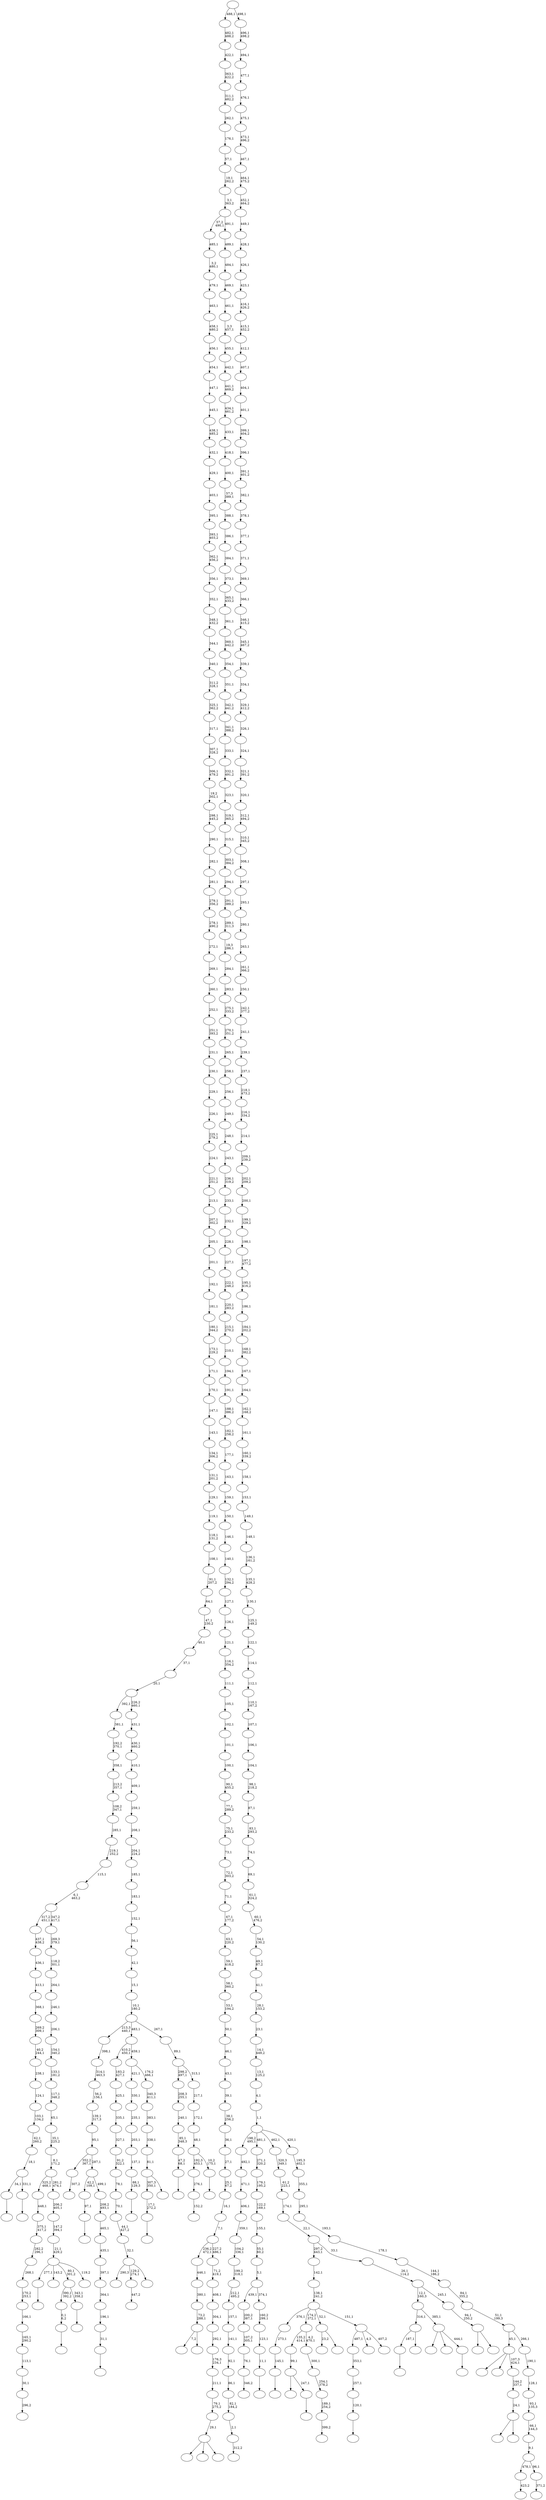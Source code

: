 digraph T {
	550 [label=""]
	549 [label=""]
	548 [label=""]
	547 [label=""]
	546 [label=""]
	545 [label=""]
	544 [label=""]
	543 [label=""]
	542 [label=""]
	541 [label=""]
	540 [label=""]
	539 [label=""]
	538 [label=""]
	537 [label=""]
	536 [label=""]
	535 [label=""]
	534 [label=""]
	533 [label=""]
	532 [label=""]
	531 [label=""]
	530 [label=""]
	529 [label=""]
	528 [label=""]
	527 [label=""]
	526 [label=""]
	525 [label=""]
	524 [label=""]
	523 [label=""]
	522 [label=""]
	521 [label=""]
	520 [label=""]
	519 [label=""]
	518 [label=""]
	517 [label=""]
	516 [label=""]
	515 [label=""]
	514 [label=""]
	513 [label=""]
	512 [label=""]
	511 [label=""]
	510 [label=""]
	509 [label=""]
	508 [label=""]
	507 [label=""]
	506 [label=""]
	505 [label=""]
	504 [label=""]
	503 [label=""]
	502 [label=""]
	501 [label=""]
	500 [label=""]
	499 [label=""]
	498 [label=""]
	497 [label=""]
	496 [label=""]
	495 [label=""]
	494 [label=""]
	493 [label=""]
	492 [label=""]
	491 [label=""]
	490 [label=""]
	489 [label=""]
	488 [label=""]
	487 [label=""]
	486 [label=""]
	485 [label=""]
	484 [label=""]
	483 [label=""]
	482 [label=""]
	481 [label=""]
	480 [label=""]
	479 [label=""]
	478 [label=""]
	477 [label=""]
	476 [label=""]
	475 [label=""]
	474 [label=""]
	473 [label=""]
	472 [label=""]
	471 [label=""]
	470 [label=""]
	469 [label=""]
	468 [label=""]
	467 [label=""]
	466 [label=""]
	465 [label=""]
	464 [label=""]
	463 [label=""]
	462 [label=""]
	461 [label=""]
	460 [label=""]
	459 [label=""]
	458 [label=""]
	457 [label=""]
	456 [label=""]
	455 [label=""]
	454 [label=""]
	453 [label=""]
	452 [label=""]
	451 [label=""]
	450 [label=""]
	449 [label=""]
	448 [label=""]
	447 [label=""]
	446 [label=""]
	445 [label=""]
	444 [label=""]
	443 [label=""]
	442 [label=""]
	441 [label=""]
	440 [label=""]
	439 [label=""]
	438 [label=""]
	437 [label=""]
	436 [label=""]
	435 [label=""]
	434 [label=""]
	433 [label=""]
	432 [label=""]
	431 [label=""]
	430 [label=""]
	429 [label=""]
	428 [label=""]
	427 [label=""]
	426 [label=""]
	425 [label=""]
	424 [label=""]
	423 [label=""]
	422 [label=""]
	421 [label=""]
	420 [label=""]
	419 [label=""]
	418 [label=""]
	417 [label=""]
	416 [label=""]
	415 [label=""]
	414 [label=""]
	413 [label=""]
	412 [label=""]
	411 [label=""]
	410 [label=""]
	409 [label=""]
	408 [label=""]
	407 [label=""]
	406 [label=""]
	405 [label=""]
	404 [label=""]
	403 [label=""]
	402 [label=""]
	401 [label=""]
	400 [label=""]
	399 [label=""]
	398 [label=""]
	397 [label=""]
	396 [label=""]
	395 [label=""]
	394 [label=""]
	393 [label=""]
	392 [label=""]
	391 [label=""]
	390 [label=""]
	389 [label=""]
	388 [label=""]
	387 [label=""]
	386 [label=""]
	385 [label=""]
	384 [label=""]
	383 [label=""]
	382 [label=""]
	381 [label=""]
	380 [label=""]
	379 [label=""]
	378 [label=""]
	377 [label=""]
	376 [label=""]
	375 [label=""]
	374 [label=""]
	373 [label=""]
	372 [label=""]
	371 [label=""]
	370 [label=""]
	369 [label=""]
	368 [label=""]
	367 [label=""]
	366 [label=""]
	365 [label=""]
	364 [label=""]
	363 [label=""]
	362 [label=""]
	361 [label=""]
	360 [label=""]
	359 [label=""]
	358 [label=""]
	357 [label=""]
	356 [label=""]
	355 [label=""]
	354 [label=""]
	353 [label=""]
	352 [label=""]
	351 [label=""]
	350 [label=""]
	349 [label=""]
	348 [label=""]
	347 [label=""]
	346 [label=""]
	345 [label=""]
	344 [label=""]
	343 [label=""]
	342 [label=""]
	341 [label=""]
	340 [label=""]
	339 [label=""]
	338 [label=""]
	337 [label=""]
	336 [label=""]
	335 [label=""]
	334 [label=""]
	333 [label=""]
	332 [label=""]
	331 [label=""]
	330 [label=""]
	329 [label=""]
	328 [label=""]
	327 [label=""]
	326 [label=""]
	325 [label=""]
	324 [label=""]
	323 [label=""]
	322 [label=""]
	321 [label=""]
	320 [label=""]
	319 [label=""]
	318 [label=""]
	317 [label=""]
	316 [label=""]
	315 [label=""]
	314 [label=""]
	313 [label=""]
	312 [label=""]
	311 [label=""]
	310 [label=""]
	309 [label=""]
	308 [label=""]
	307 [label=""]
	306 [label=""]
	305 [label=""]
	304 [label=""]
	303 [label=""]
	302 [label=""]
	301 [label=""]
	300 [label=""]
	299 [label=""]
	298 [label=""]
	297 [label=""]
	296 [label=""]
	295 [label=""]
	294 [label=""]
	293 [label=""]
	292 [label=""]
	291 [label=""]
	290 [label=""]
	289 [label=""]
	288 [label=""]
	287 [label=""]
	286 [label=""]
	285 [label=""]
	284 [label=""]
	283 [label=""]
	282 [label=""]
	281 [label=""]
	280 [label=""]
	279 [label=""]
	278 [label=""]
	277 [label=""]
	276 [label=""]
	275 [label=""]
	274 [label=""]
	273 [label=""]
	272 [label=""]
	271 [label=""]
	270 [label=""]
	269 [label=""]
	268 [label=""]
	267 [label=""]
	266 [label=""]
	265 [label=""]
	264 [label=""]
	263 [label=""]
	262 [label=""]
	261 [label=""]
	260 [label=""]
	259 [label=""]
	258 [label=""]
	257 [label=""]
	256 [label=""]
	255 [label=""]
	254 [label=""]
	253 [label=""]
	252 [label=""]
	251 [label=""]
	250 [label=""]
	249 [label=""]
	248 [label=""]
	247 [label=""]
	246 [label=""]
	245 [label=""]
	244 [label=""]
	243 [label=""]
	242 [label=""]
	241 [label=""]
	240 [label=""]
	239 [label=""]
	238 [label=""]
	237 [label=""]
	236 [label=""]
	235 [label=""]
	234 [label=""]
	233 [label=""]
	232 [label=""]
	231 [label=""]
	230 [label=""]
	229 [label=""]
	228 [label=""]
	227 [label=""]
	226 [label=""]
	225 [label=""]
	224 [label=""]
	223 [label=""]
	222 [label=""]
	221 [label=""]
	220 [label=""]
	219 [label=""]
	218 [label=""]
	217 [label=""]
	216 [label=""]
	215 [label=""]
	214 [label=""]
	213 [label=""]
	212 [label=""]
	211 [label=""]
	210 [label=""]
	209 [label=""]
	208 [label=""]
	207 [label=""]
	206 [label=""]
	205 [label=""]
	204 [label=""]
	203 [label=""]
	202 [label=""]
	201 [label=""]
	200 [label=""]
	199 [label=""]
	198 [label=""]
	197 [label=""]
	196 [label=""]
	195 [label=""]
	194 [label=""]
	193 [label=""]
	192 [label=""]
	191 [label=""]
	190 [label=""]
	189 [label=""]
	188 [label=""]
	187 [label=""]
	186 [label=""]
	185 [label=""]
	184 [label=""]
	183 [label=""]
	182 [label=""]
	181 [label=""]
	180 [label=""]
	179 [label=""]
	178 [label=""]
	177 [label=""]
	176 [label=""]
	175 [label=""]
	174 [label=""]
	173 [label=""]
	172 [label=""]
	171 [label=""]
	170 [label=""]
	169 [label=""]
	168 [label=""]
	167 [label=""]
	166 [label=""]
	165 [label=""]
	164 [label=""]
	163 [label=""]
	162 [label=""]
	161 [label=""]
	160 [label=""]
	159 [label=""]
	158 [label=""]
	157 [label=""]
	156 [label=""]
	155 [label=""]
	154 [label=""]
	153 [label=""]
	152 [label=""]
	151 [label=""]
	150 [label=""]
	149 [label=""]
	148 [label=""]
	147 [label=""]
	146 [label=""]
	145 [label=""]
	144 [label=""]
	143 [label=""]
	142 [label=""]
	141 [label=""]
	140 [label=""]
	139 [label=""]
	138 [label=""]
	137 [label=""]
	136 [label=""]
	135 [label=""]
	134 [label=""]
	133 [label=""]
	132 [label=""]
	131 [label=""]
	130 [label=""]
	129 [label=""]
	128 [label=""]
	127 [label=""]
	126 [label=""]
	125 [label=""]
	124 [label=""]
	123 [label=""]
	122 [label=""]
	121 [label=""]
	120 [label=""]
	119 [label=""]
	118 [label=""]
	117 [label=""]
	116 [label=""]
	115 [label=""]
	114 [label=""]
	113 [label=""]
	112 [label=""]
	111 [label=""]
	110 [label=""]
	109 [label=""]
	108 [label=""]
	107 [label=""]
	106 [label=""]
	105 [label=""]
	104 [label=""]
	103 [label=""]
	102 [label=""]
	101 [label=""]
	100 [label=""]
	99 [label=""]
	98 [label=""]
	97 [label=""]
	96 [label=""]
	95 [label=""]
	94 [label=""]
	93 [label=""]
	92 [label=""]
	91 [label=""]
	90 [label=""]
	89 [label=""]
	88 [label=""]
	87 [label=""]
	86 [label=""]
	85 [label=""]
	84 [label=""]
	83 [label=""]
	82 [label=""]
	81 [label=""]
	80 [label=""]
	79 [label=""]
	78 [label=""]
	77 [label=""]
	76 [label=""]
	75 [label=""]
	74 [label=""]
	73 [label=""]
	72 [label=""]
	71 [label=""]
	70 [label=""]
	69 [label=""]
	68 [label=""]
	67 [label=""]
	66 [label=""]
	65 [label=""]
	64 [label=""]
	63 [label=""]
	62 [label=""]
	61 [label=""]
	60 [label=""]
	59 [label=""]
	58 [label=""]
	57 [label=""]
	56 [label=""]
	55 [label=""]
	54 [label=""]
	53 [label=""]
	52 [label=""]
	51 [label=""]
	50 [label=""]
	49 [label=""]
	48 [label=""]
	47 [label=""]
	46 [label=""]
	45 [label=""]
	44 [label=""]
	43 [label=""]
	42 [label=""]
	41 [label=""]
	40 [label=""]
	39 [label=""]
	38 [label=""]
	37 [label=""]
	36 [label=""]
	35 [label=""]
	34 [label=""]
	33 [label=""]
	32 [label=""]
	31 [label=""]
	30 [label=""]
	29 [label=""]
	28 [label=""]
	27 [label=""]
	26 [label=""]
	25 [label=""]
	24 [label=""]
	23 [label=""]
	22 [label=""]
	21 [label=""]
	20 [label=""]
	19 [label=""]
	18 [label=""]
	17 [label=""]
	16 [label=""]
	15 [label=""]
	14 [label=""]
	13 [label=""]
	12 [label=""]
	11 [label=""]
	10 [label=""]
	9 [label=""]
	8 [label=""]
	7 [label=""]
	6 [label=""]
	5 [label=""]
	4 [label=""]
	3 [label=""]
	2 [label=""]
	1 [label=""]
	0 [label=""]
	549 -> 550 [label=""]
	548 -> 549 [label="88,1\n129,3"]
	547 -> 548 [label="137,1"]
	546 -> 547 [label="203,1"]
	545 -> 546 [label="235,1"]
	544 -> 545 [label="330,1"]
	542 -> 543 [label=""]
	538 -> 542 [label="187,1"]
	538 -> 539 [label=""]
	536 -> 537 [label=""]
	535 -> 536 [label="120,1"]
	534 -> 535 [label="257,1"]
	533 -> 534 [label="353,1"]
	530 -> 531 [label="296,2"]
	529 -> 530 [label="30,1"]
	528 -> 529 [label="113,1"]
	527 -> 528 [label="165,1\n290,2"]
	526 -> 527 [label="166,1"]
	525 -> 526 [label="170,2\n253,1"]
	524 -> 525 [label="268,1"]
	523 -> 524 [label="282,2\n296,1"]
	522 -> 523 [label="375,1\n417,2"]
	521 -> 522 [label="448,1"]
	519 -> 520 [label="312,2"]
	518 -> 519 [label="2,1"]
	517 -> 518 [label="82,1\n184,2"]
	516 -> 517 [label="86,1"]
	515 -> 516 [label="92,1"]
	514 -> 515 [label="141,1"]
	513 -> 514 [label="157,1"]
	512 -> 513 [label="212,1\n495,2"]
	511 -> 512 [label="199,2\n318,1"]
	510 -> 511 [label="104,2\n336,1"]
	509 -> 510 [label="359,1"]
	508 -> 509 [label="406,1"]
	507 -> 508 [label="471,1"]
	506 -> 507 [label="492,1"]
	504 -> 505 [label=""]
	503 -> 504 [label="97,1"]
	500 -> 501 [label=""]
	498 -> 499 [label="447,2"]
	496 -> 497 [label="346,2"]
	495 -> 496 [label="76,1"]
	494 -> 495 [label="107,2\n305,1"]
	493 -> 494 [label="200,2\n387,1"]
	490 -> 491 [label="307,2"]
	488 -> 489 [label=""]
	487 -> 488 [label="145,1"]
	486 -> 487 [label="273,1"]
	482 -> 502 [label="290,3"]
	482 -> 498 [label="129,2\n274,1"]
	482 -> 483 [label=""]
	481 -> 482 [label="32,1"]
	480 -> 481 [label="44,1\n427,2"]
	479 -> 480 [label="70,1"]
	478 -> 479 [label="78,1"]
	477 -> 478 [label="91,2\n322,1"]
	476 -> 477 [label="327,1"]
	475 -> 476 [label="335,1"]
	474 -> 475 [label="425,1"]
	473 -> 474 [label="183,2\n427,1"]
	470 -> 471 [label=""]
	469 -> 470 [label="47,2\n68,1"]
	468 -> 469 [label="85,1\n348,3"]
	467 -> 468 [label="240,1"]
	466 -> 467 [label="208,3\n255,1"]
	464 -> 465 [label="423,2"]
	462 -> 463 [label=""]
	460 -> 485 [label=""]
	460 -> 461 [label=""]
	459 -> 460 [label="24,1"]
	458 -> 459 [label="144,2\n337,1"]
	457 -> 532 [label=""]
	457 -> 492 [label=""]
	457 -> 458 [label="107,3\n424,1"]
	455 -> 456 [label=""]
	454 -> 541 [label=""]
	454 -> 455 [label="247,1"]
	453 -> 454 [label="99,1"]
	451 -> 452 [label=""]
	450 -> 451 [label="17,1\n272,2"]
	448 -> 449 [label=""]
	447 -> 448 [label="31,1"]
	446 -> 447 [label="196,1"]
	445 -> 446 [label="364,1"]
	444 -> 445 [label="397,1"]
	443 -> 444 [label="435,1"]
	442 -> 443 [label="465,1"]
	441 -> 442 [label="208,2\n493,1"]
	440 -> 503 [label="42,2\n109,1"]
	440 -> 441 [label="499,1"]
	439 -> 490 [label="352,2\n367,1"]
	439 -> 440 [label="287,1"]
	438 -> 439 [label="95,1"]
	437 -> 438 [label="139,1\n317,3"]
	436 -> 437 [label="56,2\n156,1"]
	435 -> 436 [label="314,1\n463,3"]
	434 -> 435 [label="398,1"]
	430 -> 431 [label=""]
	429 -> 430 [label="11,1"]
	428 -> 429 [label="123,1"]
	427 -> 428 [label="160,2\n299,1"]
	426 -> 493 [label="439,1"]
	426 -> 427 [label="374,1"]
	425 -> 426 [label="5,1"]
	424 -> 425 [label="55,1\n60,2"]
	423 -> 424 [label="155,1"]
	422 -> 423 [label="122,2\n169,1"]
	421 -> 422 [label="179,1\n195,2"]
	420 -> 421 [label="271,1\n320,2"]
	417 -> 450 [label="307,3\n350,1"]
	417 -> 418 [label=""]
	416 -> 417 [label="81,1"]
	415 -> 416 [label="338,1"]
	414 -> 415 [label="383,1"]
	413 -> 414 [label="340,3\n411,1"]
	412 -> 544 [label="421,1"]
	412 -> 413 [label="176,2\n466,1"]
	411 -> 473 [label="410,2\n450,1"]
	411 -> 412 [label="459,1"]
	408 -> 409 [label="152,2"]
	407 -> 408 [label="276,1"]
	404 -> 405 [label="399,2"]
	403 -> 404 [label="189,1\n254,2"]
	402 -> 403 [label="254,1\n378,2"]
	401 -> 402 [label="300,1"]
	400 -> 453 [label="135,2\n414,1"]
	400 -> 401 [label="4,2\n470,1"]
	397 -> 398 [label=""]
	396 -> 397 [label="0,1\n6,2"]
	394 -> 433 [label="23,2"]
	394 -> 395 [label=""]
	392 -> 393 [label=""]
	391 -> 462 [label="34,1"]
	391 -> 392 [label="331,1"]
	390 -> 391 [label="18,1"]
	389 -> 390 [label="62,1\n260,2"]
	388 -> 389 [label="103,1\n134,2"]
	387 -> 388 [label="124,1"]
	386 -> 387 [label="238,1"]
	385 -> 386 [label="40,2\n244,1"]
	384 -> 385 [label="269,2\n309,1"]
	383 -> 384 [label="368,1"]
	382 -> 383 [label="413,1"]
	381 -> 382 [label="436,1"]
	380 -> 381 [label="437,1\n438,2"]
	378 -> 379 [label=""]
	377 -> 484 [label=""]
	377 -> 419 [label=""]
	377 -> 378 [label="444,1"]
	376 -> 538 [label="316,1"]
	376 -> 377 [label="385,1"]
	374 -> 375 [label=""]
	373 -> 396 [label="390,1\n392,2"]
	373 -> 374 [label="343,1\n358,2"]
	371 -> 540 [label="7,2"]
	371 -> 372 [label=""]
	370 -> 371 [label="73,2\n288,1"]
	369 -> 370 [label="380,1"]
	368 -> 369 [label="446,1"]
	366 -> 500 [label="277,1"]
	366 -> 410 [label="143,2"]
	366 -> 373 [label="80,1\n301,2"]
	366 -> 367 [label="119,2"]
	365 -> 366 [label="21,1\n429,2"]
	364 -> 365 [label="147,2\n394,1"]
	363 -> 364 [label="206,2\n405,1"]
	362 -> 521 [label="325,2\n468,1"]
	362 -> 363 [label="281,2\n474,1"]
	361 -> 362 [label="8,1\n171,2"]
	360 -> 361 [label="35,1\n225,2"]
	359 -> 360 [label="65,1"]
	358 -> 359 [label="117,1\n348,2"]
	357 -> 358 [label="133,1\n181,2"]
	356 -> 357 [label="154,1\n340,2"]
	355 -> 356 [label="206,1"]
	354 -> 355 [label="246,1"]
	353 -> 354 [label="264,1"]
	352 -> 353 [label="118,2\n301,1"]
	351 -> 352 [label="269,3\n379,1"]
	350 -> 380 [label="317,2\n451,1"]
	350 -> 351 [label="347,2\n417,1"]
	349 -> 350 [label="6,1\n463,2"]
	348 -> 349 [label="115,1"]
	347 -> 348 [label="219,1\n252,2"]
	346 -> 347 [label="285,1"]
	345 -> 346 [label="108,2\n347,1"]
	344 -> 345 [label="213,2\n357,1"]
	343 -> 344 [label="358,1"]
	342 -> 343 [label="192,2\n370,1"]
	341 -> 342 [label="381,1"]
	339 -> 533 [label="487,1"]
	339 -> 399 [label="4,3"]
	339 -> 340 [label="407,2"]
	338 -> 486 [label="376,1"]
	338 -> 400 [label="174,2\n372,1"]
	338 -> 394 [label="52,1"]
	338 -> 339 [label="151,1"]
	337 -> 338 [label="138,1\n241,2"]
	336 -> 337 [label="142,1"]
	334 -> 406 [label=""]
	334 -> 335 [label=""]
	333 -> 334 [label="94,1\n250,2"]
	332 -> 376 [label="12,1\n160,3"]
	332 -> 333 [label="245,1"]
	331 -> 332 [label="26,1\n114,2"]
	330 -> 336 [label="297,2\n443,1"]
	330 -> 331 [label="33,1"]
	329 -> 330 [label="22,1"]
	328 -> 329 [label="174,1"]
	327 -> 328 [label="61,2\n223,1"]
	326 -> 327 [label="320,3\n349,1"]
	324 -> 325 [label=""]
	323 -> 407 [label="192,3\n453,1"]
	323 -> 324 [label="10,2\n175,1"]
	322 -> 323 [label="48,1"]
	321 -> 322 [label="172,1"]
	320 -> 321 [label="217,1"]
	319 -> 466 [label="298,2\n497,1"]
	319 -> 320 [label="313,1"]
	318 -> 319 [label="89,1"]
	317 -> 434 [label="213,3\n440,1"]
	317 -> 411 [label="483,1"]
	317 -> 318 [label="267,1"]
	316 -> 317 [label="10,1\n180,2"]
	315 -> 316 [label="15,1"]
	314 -> 315 [label="42,1"]
	313 -> 314 [label="56,1"]
	312 -> 313 [label="152,1"]
	311 -> 312 [label="183,1"]
	310 -> 311 [label="185,1"]
	309 -> 310 [label="204,1\n224,2"]
	308 -> 309 [label="208,1"]
	307 -> 308 [label="259,1"]
	306 -> 307 [label="409,1"]
	305 -> 306 [label="410,1"]
	304 -> 305 [label="430,1\n460,2"]
	303 -> 304 [label="431,1"]
	302 -> 341 [label="392,1"]
	302 -> 303 [label="226,2\n460,1"]
	301 -> 302 [label="20,1"]
	300 -> 301 [label="37,1"]
	299 -> 300 [label="40,1"]
	298 -> 299 [label="47,1\n230,2"]
	297 -> 298 [label="64,1"]
	296 -> 297 [label="91,1\n207,2"]
	295 -> 296 [label="108,1"]
	294 -> 295 [label="118,1\n131,2"]
	293 -> 294 [label="119,1"]
	292 -> 293 [label="129,1"]
	291 -> 292 [label="131,1\n201,2"]
	290 -> 291 [label="134,1\n306,2"]
	289 -> 290 [label="143,1"]
	288 -> 289 [label="147,1"]
	287 -> 288 [label="170,1"]
	286 -> 287 [label="171,1"]
	285 -> 286 [label="173,1\n229,2"]
	284 -> 285 [label="180,1\n344,2"]
	283 -> 284 [label="181,1"]
	282 -> 283 [label="192,1"]
	281 -> 282 [label="201,1"]
	280 -> 281 [label="205,1"]
	279 -> 280 [label="207,1\n302,2"]
	278 -> 279 [label="213,1"]
	277 -> 278 [label="221,1\n251,2"]
	276 -> 277 [label="224,1"]
	275 -> 276 [label="225,1\n279,2"]
	274 -> 275 [label="226,1"]
	273 -> 274 [label="229,1"]
	272 -> 273 [label="230,1"]
	271 -> 272 [label="231,1"]
	270 -> 271 [label="251,1\n393,2"]
	269 -> 270 [label="252,1"]
	268 -> 269 [label="260,1"]
	267 -> 268 [label="269,1"]
	266 -> 267 [label="272,1"]
	265 -> 266 [label="278,1\n490,2"]
	264 -> 265 [label="279,1\n356,2"]
	263 -> 264 [label="281,1"]
	262 -> 263 [label="282,1"]
	261 -> 262 [label="290,1"]
	260 -> 261 [label="298,1\n445,2"]
	259 -> 260 [label="19,2\n302,1"]
	258 -> 259 [label="306,1\n479,2"]
	257 -> 258 [label="307,1\n328,2"]
	256 -> 257 [label="317,1"]
	255 -> 256 [label="325,1\n362,2"]
	254 -> 255 [label="311,2\n328,1"]
	253 -> 254 [label="340,1"]
	252 -> 253 [label="344,1"]
	251 -> 252 [label="348,1\n432,2"]
	250 -> 251 [label="352,1"]
	249 -> 250 [label="356,1"]
	248 -> 249 [label="362,1\n456,2"]
	247 -> 248 [label="393,1\n403,2"]
	246 -> 247 [label="395,1"]
	245 -> 246 [label="403,1"]
	244 -> 245 [label="429,1"]
	243 -> 244 [label="432,1"]
	242 -> 243 [label="438,1\n485,2"]
	241 -> 242 [label="445,1"]
	240 -> 241 [label="447,1"]
	239 -> 240 [label="454,1"]
	238 -> 239 [label="456,1"]
	237 -> 238 [label="458,1\n480,2"]
	236 -> 237 [label="463,1"]
	235 -> 236 [label="479,1"]
	234 -> 235 [label="3,2\n480,1"]
	233 -> 234 [label="485,1"]
	231 -> 472 [label=""]
	231 -> 432 [label=""]
	231 -> 232 [label=""]
	230 -> 231 [label="29,1"]
	229 -> 230 [label="79,1\n275,2"]
	228 -> 229 [label="211,1"]
	227 -> 228 [label="176,3\n234,1"]
	226 -> 227 [label="292,1"]
	225 -> 226 [label="304,1"]
	224 -> 225 [label="408,1"]
	223 -> 224 [label="71,2\n419,1"]
	222 -> 368 [label="236,2\n472,1"]
	222 -> 223 [label="227,2\n486,1"]
	221 -> 222 [label="7,1"]
	220 -> 221 [label="16,1"]
	219 -> 220 [label="25,1\n67,2"]
	218 -> 219 [label="27,1"]
	217 -> 218 [label="36,1"]
	216 -> 217 [label="38,1\n256,2"]
	215 -> 216 [label="39,1"]
	214 -> 215 [label="43,1"]
	213 -> 214 [label="46,1"]
	212 -> 213 [label="50,1"]
	211 -> 212 [label="53,1\n194,2"]
	210 -> 211 [label="58,1\n360,2"]
	209 -> 210 [label="59,1\n418,2"]
	208 -> 209 [label="63,1\n220,2"]
	207 -> 208 [label="67,1\n177,2"]
	206 -> 207 [label="71,1"]
	205 -> 206 [label="72,1\n303,2"]
	204 -> 205 [label="73,1"]
	203 -> 204 [label="75,1\n233,2"]
	202 -> 203 [label="77,1\n289,2"]
	201 -> 202 [label="90,1\n455,2"]
	200 -> 201 [label="100,1"]
	199 -> 200 [label="101,1"]
	198 -> 199 [label="102,1"]
	197 -> 198 [label="105,1"]
	196 -> 197 [label="111,1"]
	195 -> 196 [label="116,1\n354,2"]
	194 -> 195 [label="121,1"]
	193 -> 194 [label="126,1"]
	192 -> 193 [label="127,1"]
	191 -> 192 [label="132,1\n294,2"]
	190 -> 191 [label="140,1"]
	189 -> 190 [label="146,1"]
	188 -> 189 [label="150,1"]
	187 -> 188 [label="159,1"]
	186 -> 187 [label="163,1"]
	185 -> 186 [label="177,1"]
	184 -> 185 [label="182,1\n258,2"]
	183 -> 184 [label="188,1\n386,2"]
	182 -> 183 [label="191,1"]
	181 -> 182 [label="194,1"]
	180 -> 181 [label="210,1"]
	179 -> 180 [label="215,1\n270,2"]
	178 -> 179 [label="220,1\n283,2"]
	177 -> 178 [label="222,1\n248,2"]
	176 -> 177 [label="227,1"]
	175 -> 176 [label="228,1"]
	174 -> 175 [label="232,1"]
	173 -> 174 [label="233,1"]
	172 -> 173 [label="236,1\n319,2"]
	171 -> 172 [label="243,1"]
	170 -> 171 [label="248,1"]
	169 -> 170 [label="249,1"]
	168 -> 169 [label="256,1"]
	167 -> 168 [label="258,1"]
	166 -> 167 [label="265,1"]
	165 -> 166 [label="270,1\n351,2"]
	164 -> 165 [label="275,1\n333,2"]
	163 -> 164 [label="283,1"]
	162 -> 163 [label="284,1"]
	161 -> 162 [label="19,3\n286,1"]
	160 -> 161 [label="289,1\n311,3"]
	159 -> 160 [label="291,1\n389,2"]
	158 -> 159 [label="294,1"]
	157 -> 158 [label="303,1\n384,2"]
	156 -> 157 [label="315,1"]
	155 -> 156 [label="319,1\n365,2"]
	154 -> 155 [label="323,1"]
	153 -> 154 [label="332,1\n491,2"]
	152 -> 153 [label="333,1"]
	151 -> 152 [label="341,1\n388,2"]
	150 -> 151 [label="342,1\n441,2"]
	149 -> 150 [label="351,1"]
	148 -> 149 [label="354,1"]
	147 -> 148 [label="360,1\n442,2"]
	146 -> 147 [label="361,1"]
	145 -> 146 [label="365,1\n433,2"]
	144 -> 145 [label="373,1"]
	143 -> 144 [label="384,1"]
	142 -> 143 [label="386,1"]
	141 -> 142 [label="388,1"]
	140 -> 141 [label="57,3\n389,1"]
	139 -> 140 [label="400,1"]
	138 -> 139 [label="418,1"]
	137 -> 138 [label="433,1"]
	136 -> 137 [label="434,1\n461,2"]
	135 -> 136 [label="441,1\n469,2"]
	134 -> 135 [label="442,1"]
	133 -> 134 [label="455,1"]
	132 -> 133 [label="3,3\n457,1"]
	131 -> 132 [label="461,1"]
	130 -> 131 [label="469,1"]
	129 -> 130 [label="484,1"]
	128 -> 129 [label="489,1"]
	127 -> 233 [label="57,2\n490,1"]
	127 -> 128 [label="491,1"]
	126 -> 127 [label="3,1\n363,2"]
	125 -> 126 [label="19,1\n262,2"]
	124 -> 125 [label="57,1"]
	123 -> 124 [label="176,1"]
	122 -> 123 [label="262,1"]
	121 -> 122 [label="311,1\n482,2"]
	120 -> 121 [label="363,1\n422,2"]
	119 -> 120 [label="422,1"]
	118 -> 119 [label="482,1\n488,2"]
	116 -> 117 [label="371,2"]
	115 -> 464 [label="478,1"]
	115 -> 116 [label="96,1"]
	114 -> 115 [label="9,1"]
	113 -> 114 [label="66,1\n144,3"]
	112 -> 113 [label="93,1\n135,3"]
	111 -> 112 [label="128,1"]
	110 -> 111 [label="190,1"]
	109 -> 457 [label="45,1"]
	109 -> 110 [label="266,1"]
	108 -> 109 [label="51,1\n199,3"]
	107 -> 108 [label="84,1\n355,2"]
	106 -> 107 [label="144,1\n186,2"]
	105 -> 106 [label="178,1"]
	104 -> 105 [label="193,1"]
	103 -> 104 [label="295,1"]
	102 -> 103 [label="355,1"]
	101 -> 102 [label="195,3\n402,1"]
	100 -> 506 [label="198,2\n495,1"]
	100 -> 420 [label="481,1"]
	100 -> 326 [label="462,1"]
	100 -> 101 [label="420,1"]
	99 -> 100 [label="1,1"]
	98 -> 99 [label="4,1"]
	97 -> 98 [label="13,1\n125,2"]
	96 -> 97 [label="14,1\n449,2"]
	95 -> 96 [label="23,1"]
	94 -> 95 [label="28,1\n153,2"]
	93 -> 94 [label="41,1"]
	92 -> 93 [label="49,1\n87,2"]
	91 -> 92 [label="54,1\n130,2"]
	90 -> 91 [label="60,1\n476,2"]
	89 -> 90 [label="61,1\n324,2"]
	88 -> 89 [label="69,1"]
	87 -> 88 [label="74,1"]
	86 -> 87 [label="83,1\n293,2"]
	85 -> 86 [label="87,1"]
	84 -> 85 [label="98,1\n218,2"]
	83 -> 84 [label="104,1"]
	82 -> 83 [label="106,1"]
	81 -> 82 [label="107,1"]
	80 -> 81 [label="110,1\n167,2"]
	79 -> 80 [label="112,1"]
	78 -> 79 [label="114,1"]
	77 -> 78 [label="122,1"]
	76 -> 77 [label="125,1\n149,2"]
	75 -> 76 [label="130,1"]
	74 -> 75 [label="135,1\n428,2"]
	73 -> 74 [label="136,1\n161,2"]
	72 -> 73 [label="148,1"]
	71 -> 72 [label="149,1"]
	70 -> 71 [label="153,1"]
	69 -> 70 [label="158,1"]
	68 -> 69 [label="160,1\n339,2"]
	67 -> 68 [label="161,1"]
	66 -> 67 [label="162,1\n168,2"]
	65 -> 66 [label="164,1"]
	64 -> 65 [label="167,1"]
	63 -> 64 [label="168,1\n382,2"]
	62 -> 63 [label="184,1\n202,2"]
	61 -> 62 [label="186,1"]
	60 -> 61 [label="195,1\n416,2"]
	59 -> 60 [label="197,1\n477,2"]
	58 -> 59 [label="198,1"]
	57 -> 58 [label="199,1\n329,2"]
	56 -> 57 [label="200,1"]
	55 -> 56 [label="202,1\n209,2"]
	54 -> 55 [label="209,1\n239,2"]
	53 -> 54 [label="214,1"]
	52 -> 53 [label="216,1\n334,2"]
	51 -> 52 [label="218,1\n473,2"]
	50 -> 51 [label="237,1"]
	49 -> 50 [label="239,1"]
	48 -> 49 [label="241,1"]
	47 -> 48 [label="242,1\n377,2"]
	46 -> 47 [label="250,1"]
	45 -> 46 [label="261,1\n366,2"]
	44 -> 45 [label="263,1"]
	43 -> 44 [label="280,1"]
	42 -> 43 [label="293,1"]
	41 -> 42 [label="297,1"]
	40 -> 41 [label="308,1"]
	39 -> 40 [label="310,1\n345,2"]
	38 -> 39 [label="312,1\n494,2"]
	37 -> 38 [label="320,1"]
	36 -> 37 [label="321,1\n391,2"]
	35 -> 36 [label="324,1"]
	34 -> 35 [label="326,1"]
	33 -> 34 [label="329,1\n412,2"]
	32 -> 33 [label="334,1"]
	31 -> 32 [label="339,1"]
	30 -> 31 [label="345,1\n467,2"]
	29 -> 30 [label="346,1\n415,2"]
	28 -> 29 [label="366,1"]
	27 -> 28 [label="369,1"]
	26 -> 27 [label="371,1"]
	25 -> 26 [label="377,1"]
	24 -> 25 [label="378,1"]
	23 -> 24 [label="382,1"]
	22 -> 23 [label="391,1\n401,2"]
	21 -> 22 [label="396,1"]
	20 -> 21 [label="399,1\n404,2"]
	19 -> 20 [label="401,1"]
	18 -> 19 [label="404,1"]
	17 -> 18 [label="407,1"]
	16 -> 17 [label="412,1"]
	15 -> 16 [label="415,1\n452,2"]
	14 -> 15 [label="416,1\n426,2"]
	13 -> 14 [label="423,1"]
	12 -> 13 [label="426,1"]
	11 -> 12 [label="428,1"]
	10 -> 11 [label="449,1"]
	9 -> 10 [label="452,1\n464,2"]
	8 -> 9 [label="464,1\n475,2"]
	7 -> 8 [label="467,1"]
	6 -> 7 [label="473,1\n496,2"]
	5 -> 6 [label="475,1"]
	4 -> 5 [label="476,1"]
	3 -> 4 [label="477,1"]
	2 -> 3 [label="494,1"]
	1 -> 2 [label="496,1\n498,2"]
	0 -> 118 [label="488,1"]
	0 -> 1 [label="498,1"]
}
